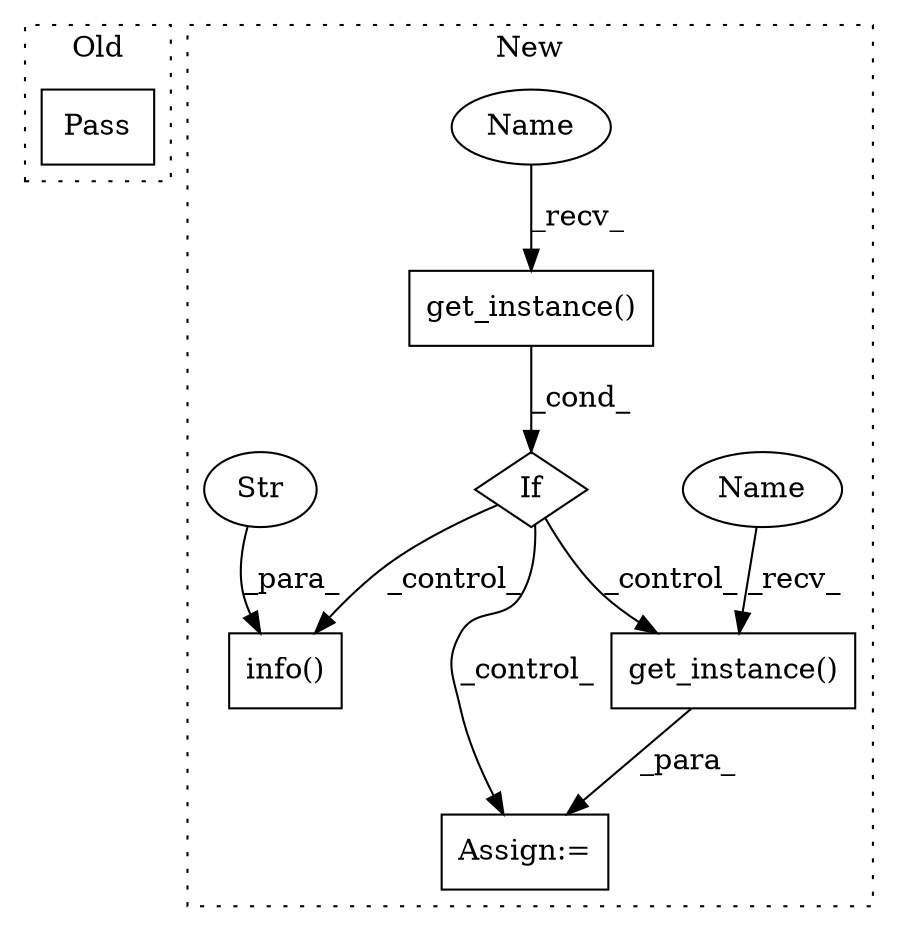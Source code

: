 digraph G {
subgraph cluster0 {
1 [label="Pass" a="62" s="967" l="4" shape="box"];
label = "Old";
style="dotted";
}
subgraph cluster1 {
2 [label="get_instance()" a="75" s="1249" l="39" shape="box"];
3 [label="If" a="96" s="1111" l="3" shape="diamond"];
4 [label="get_instance()" a="75" s="1114" l="39" shape="box"];
5 [label="info()" a="75" s="1184,1222" l="13,1" shape="box"];
6 [label="Str" a="66" s="1197" l="25" shape="ellipse"];
7 [label="Assign:=" a="68" s="1246" l="3" shape="box"];
8 [label="Name" a="87" s="1249" l="24" shape="ellipse"];
9 [label="Name" a="87" s="1114" l="24" shape="ellipse"];
label = "New";
style="dotted";
}
2 -> 7 [label="_para_"];
3 -> 2 [label="_control_"];
3 -> 7 [label="_control_"];
3 -> 5 [label="_control_"];
4 -> 3 [label="_cond_"];
6 -> 5 [label="_para_"];
8 -> 2 [label="_recv_"];
9 -> 4 [label="_recv_"];
}